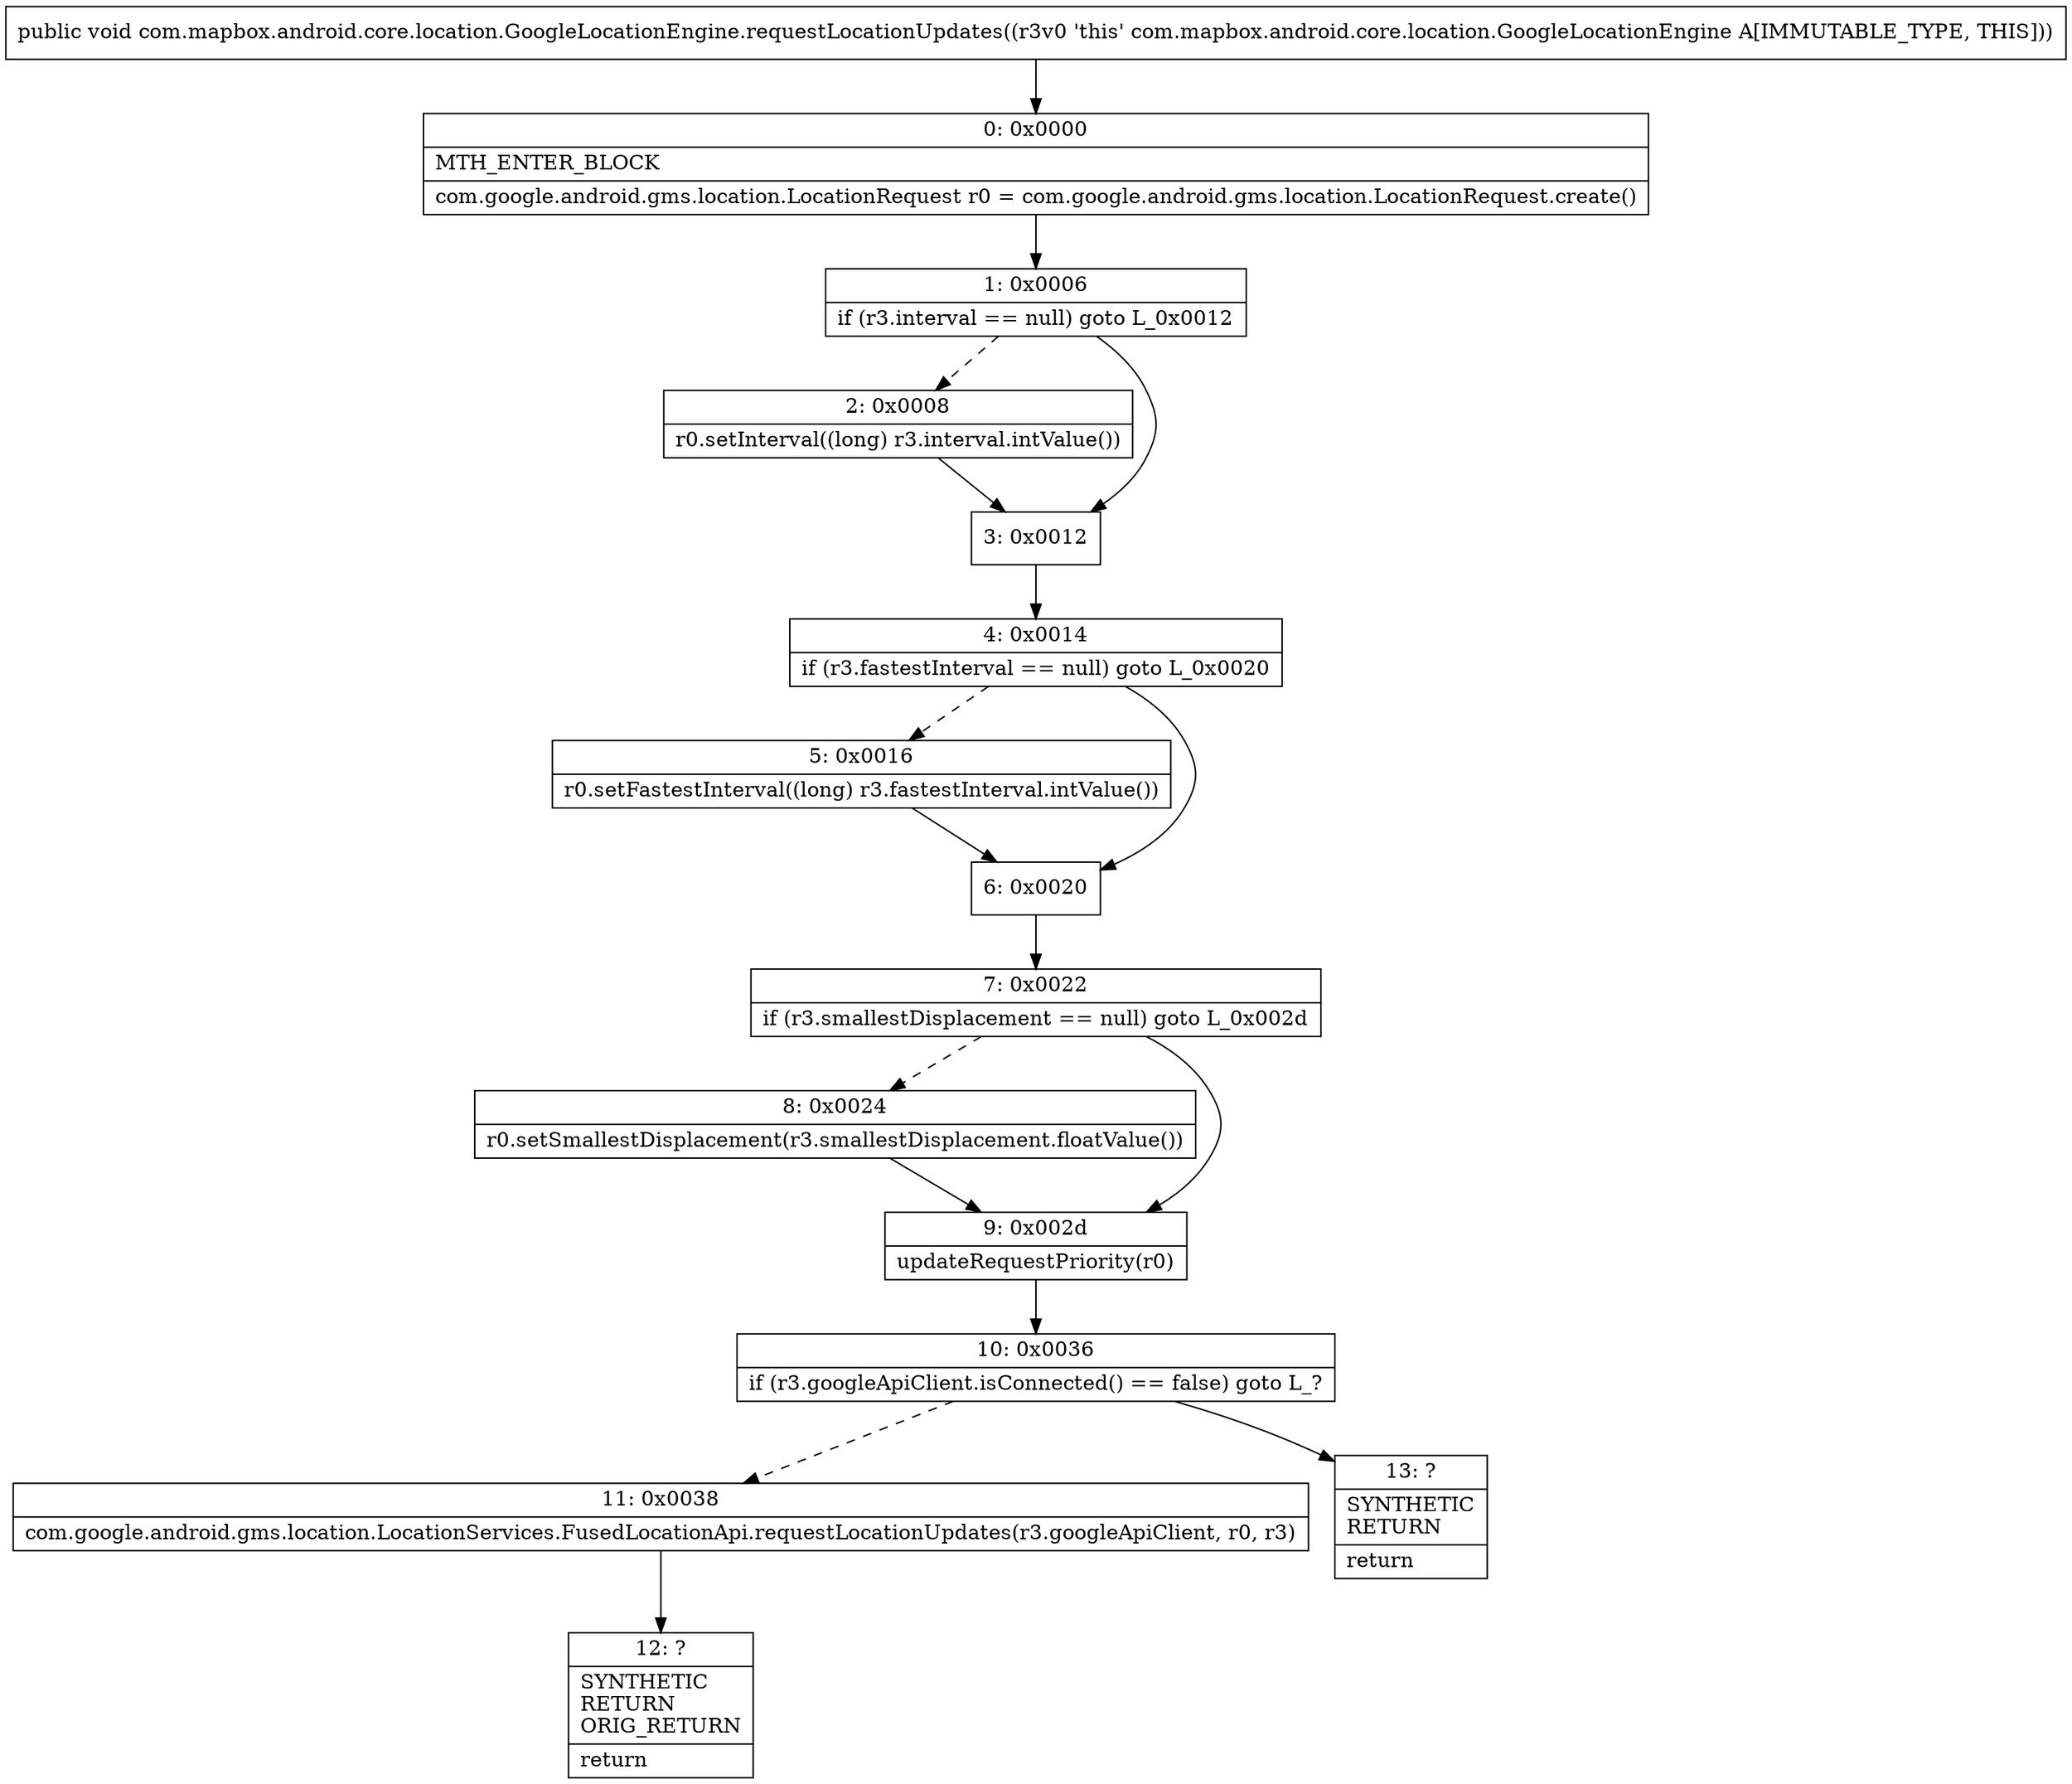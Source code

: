 digraph "CFG forcom.mapbox.android.core.location.GoogleLocationEngine.requestLocationUpdates()V" {
Node_0 [shape=record,label="{0\:\ 0x0000|MTH_ENTER_BLOCK\l|com.google.android.gms.location.LocationRequest r0 = com.google.android.gms.location.LocationRequest.create()\l}"];
Node_1 [shape=record,label="{1\:\ 0x0006|if (r3.interval == null) goto L_0x0012\l}"];
Node_2 [shape=record,label="{2\:\ 0x0008|r0.setInterval((long) r3.interval.intValue())\l}"];
Node_3 [shape=record,label="{3\:\ 0x0012}"];
Node_4 [shape=record,label="{4\:\ 0x0014|if (r3.fastestInterval == null) goto L_0x0020\l}"];
Node_5 [shape=record,label="{5\:\ 0x0016|r0.setFastestInterval((long) r3.fastestInterval.intValue())\l}"];
Node_6 [shape=record,label="{6\:\ 0x0020}"];
Node_7 [shape=record,label="{7\:\ 0x0022|if (r3.smallestDisplacement == null) goto L_0x002d\l}"];
Node_8 [shape=record,label="{8\:\ 0x0024|r0.setSmallestDisplacement(r3.smallestDisplacement.floatValue())\l}"];
Node_9 [shape=record,label="{9\:\ 0x002d|updateRequestPriority(r0)\l}"];
Node_10 [shape=record,label="{10\:\ 0x0036|if (r3.googleApiClient.isConnected() == false) goto L_?\l}"];
Node_11 [shape=record,label="{11\:\ 0x0038|com.google.android.gms.location.LocationServices.FusedLocationApi.requestLocationUpdates(r3.googleApiClient, r0, r3)\l}"];
Node_12 [shape=record,label="{12\:\ ?|SYNTHETIC\lRETURN\lORIG_RETURN\l|return\l}"];
Node_13 [shape=record,label="{13\:\ ?|SYNTHETIC\lRETURN\l|return\l}"];
MethodNode[shape=record,label="{public void com.mapbox.android.core.location.GoogleLocationEngine.requestLocationUpdates((r3v0 'this' com.mapbox.android.core.location.GoogleLocationEngine A[IMMUTABLE_TYPE, THIS])) }"];
MethodNode -> Node_0;
Node_0 -> Node_1;
Node_1 -> Node_2[style=dashed];
Node_1 -> Node_3;
Node_2 -> Node_3;
Node_3 -> Node_4;
Node_4 -> Node_5[style=dashed];
Node_4 -> Node_6;
Node_5 -> Node_6;
Node_6 -> Node_7;
Node_7 -> Node_8[style=dashed];
Node_7 -> Node_9;
Node_8 -> Node_9;
Node_9 -> Node_10;
Node_10 -> Node_11[style=dashed];
Node_10 -> Node_13;
Node_11 -> Node_12;
}

